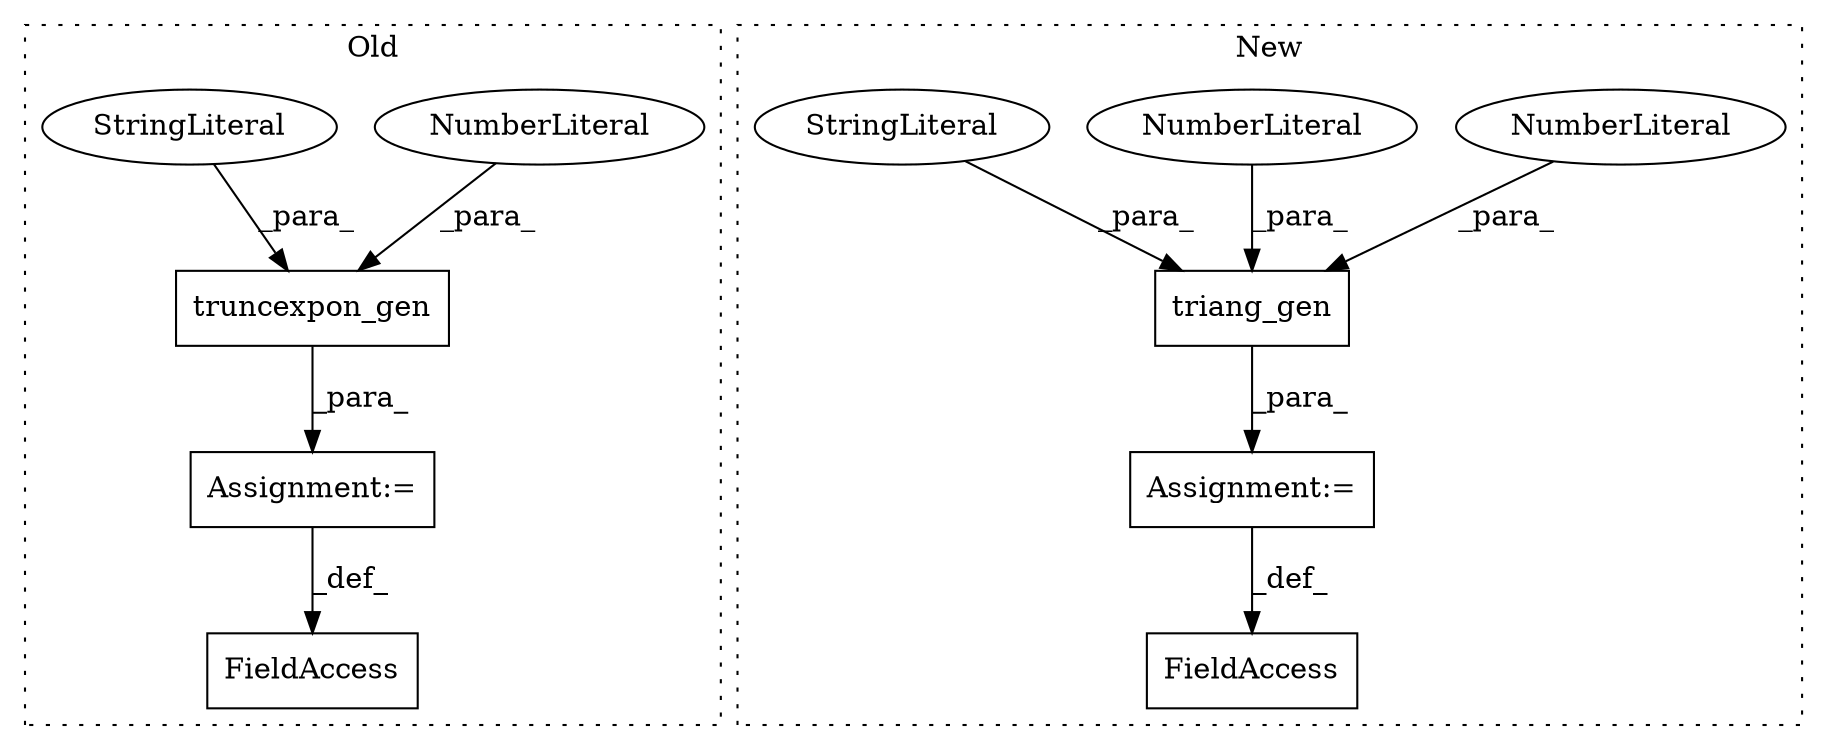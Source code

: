 digraph G {
subgraph cluster0 {
1 [label="truncexpon_gen" a="32" s="94023,94054" l="15,1" shape="box"];
3 [label="NumberLiteral" a="34" s="94038" l="3" shape="ellipse"];
7 [label="FieldAccess" a="22" s="94012" l="10" shape="box"];
9 [label="StringLiteral" a="45" s="94042" l="12" shape="ellipse"];
10 [label="Assignment:=" a="7" s="94022" l="1" shape="box"];
label = "Old";
style="dotted";
}
subgraph cluster1 {
2 [label="triang_gen" a="32" s="94579,94606" l="11,1" shape="box"];
4 [label="NumberLiteral" a="34" s="94594" l="3" shape="ellipse"];
5 [label="NumberLiteral" a="34" s="94590" l="3" shape="ellipse"];
6 [label="FieldAccess" a="22" s="94572" l="6" shape="box"];
8 [label="StringLiteral" a="45" s="94598" l="8" shape="ellipse"];
11 [label="Assignment:=" a="7" s="94578" l="1" shape="box"];
label = "New";
style="dotted";
}
1 -> 10 [label="_para_"];
2 -> 11 [label="_para_"];
3 -> 1 [label="_para_"];
4 -> 2 [label="_para_"];
5 -> 2 [label="_para_"];
8 -> 2 [label="_para_"];
9 -> 1 [label="_para_"];
10 -> 7 [label="_def_"];
11 -> 6 [label="_def_"];
}